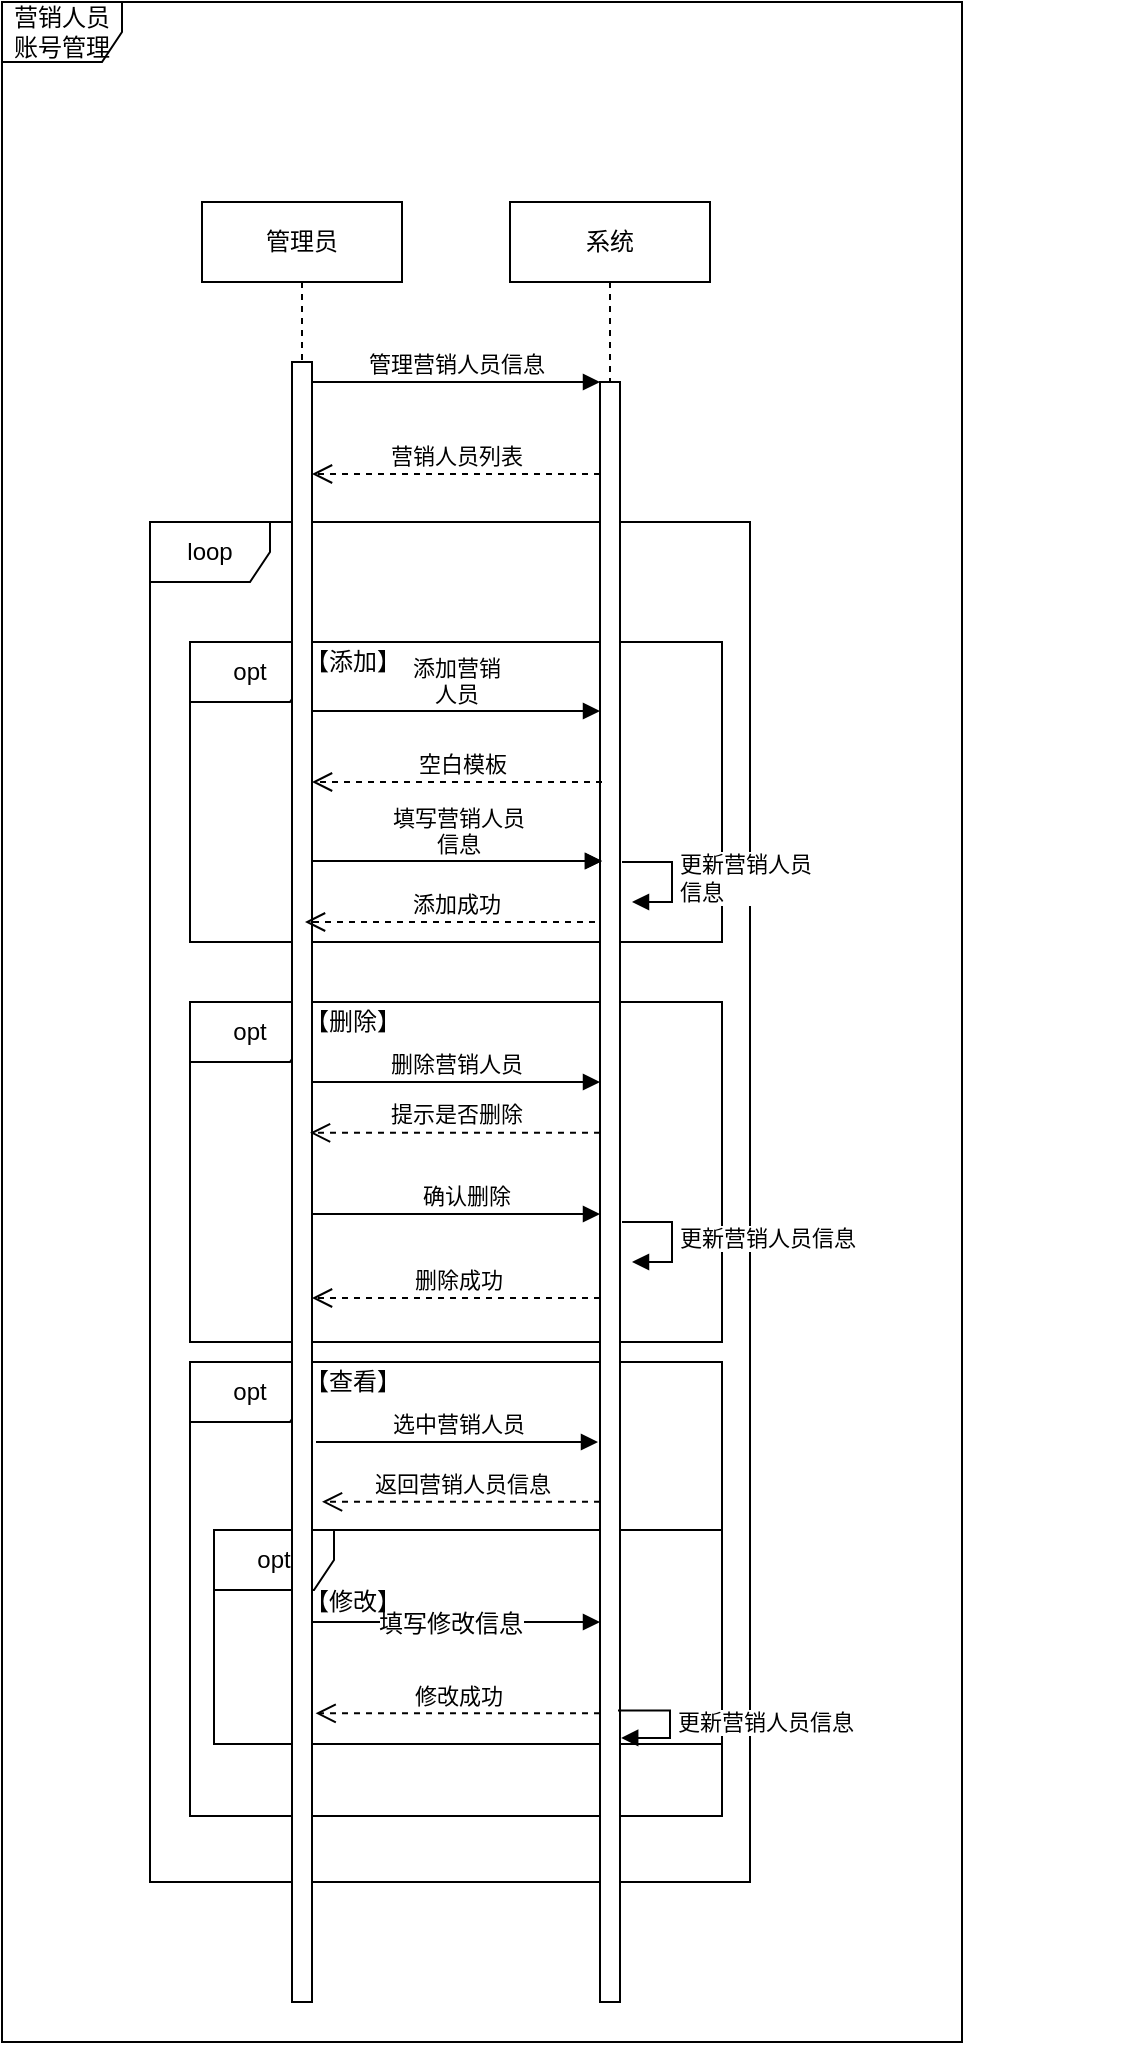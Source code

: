 <mxfile version="12.9.3" type="device"><diagram id="9nVterf7i_B-3QILQnqT" name="第 1 页"><mxGraphModel dx="768" dy="492" grid="0" gridSize="10" guides="1" tooltips="1" connect="1" arrows="1" fold="1" page="1" pageScale="1" pageWidth="827" pageHeight="1169" math="0" shadow="0"><root><mxCell id="0"/><mxCell id="1" parent="0"/><mxCell id="KFGNDfjQF7612zBtY-ja-1" value="营销人员账号管理" style="shape=umlFrame;whiteSpace=wrap;html=1;" vertex="1" parent="1"><mxGeometry x="160" y="60" width="480" height="1020" as="geometry"/></mxCell><mxCell id="KFGNDfjQF7612zBtY-ja-2" value="loop" style="shape=umlFrame;whiteSpace=wrap;html=1;" vertex="1" parent="1"><mxGeometry x="234" y="320" width="300" height="680" as="geometry"/></mxCell><mxCell id="KFGNDfjQF7612zBtY-ja-3" value="opt" style="shape=umlFrame;whiteSpace=wrap;html=1;" vertex="1" parent="1"><mxGeometry x="254" y="740" width="266" height="227" as="geometry"/></mxCell><mxCell id="KFGNDfjQF7612zBtY-ja-37" value="opt" style="shape=umlFrame;whiteSpace=wrap;html=1;" vertex="1" parent="1"><mxGeometry x="266" y="824" width="254" height="107" as="geometry"/></mxCell><mxCell id="KFGNDfjQF7612zBtY-ja-40" value="" style="html=1;verticalAlign=bottom;endArrow=block;" edge="1" parent="1" source="KFGNDfjQF7612zBtY-ja-9" target="KFGNDfjQF7612zBtY-ja-10"><mxGeometry x="-0.971" y="53" relative="1" as="geometry"><mxPoint x="350" y="889" as="sourcePoint"/><mxPoint x="459" y="930" as="targetPoint"/><Array as="points"><mxPoint x="398" y="870"/></Array><mxPoint y="1" as="offset"/></mxGeometry></mxCell><mxCell id="KFGNDfjQF7612zBtY-ja-43" value="填写修改信息" style="text;html=1;align=center;verticalAlign=middle;resizable=0;points=[];labelBackgroundColor=#ffffff;" vertex="1" connectable="0" parent="KFGNDfjQF7612zBtY-ja-40"><mxGeometry x="0.153" y="-14" relative="1" as="geometry"><mxPoint x="-14" y="-13" as="offset"/></mxGeometry></mxCell><mxCell id="KFGNDfjQF7612zBtY-ja-5" value="opt" style="shape=umlFrame;whiteSpace=wrap;html=1;" vertex="1" parent="1"><mxGeometry x="254" y="560" width="266" height="170" as="geometry"/></mxCell><mxCell id="KFGNDfjQF7612zBtY-ja-6" value="opt" style="shape=umlFrame;whiteSpace=wrap;html=1;" vertex="1" parent="1"><mxGeometry x="254" y="380" width="266" height="150" as="geometry"/></mxCell><mxCell id="KFGNDfjQF7612zBtY-ja-7" value="管理员" style="shape=umlLifeline;perimeter=lifelinePerimeter;whiteSpace=wrap;html=1;container=1;collapsible=0;recursiveResize=0;outlineConnect=0;" vertex="1" parent="1"><mxGeometry x="260" y="160" width="100" height="80" as="geometry"/></mxCell><mxCell id="KFGNDfjQF7612zBtY-ja-8" value="系统" style="shape=umlLifeline;perimeter=lifelinePerimeter;whiteSpace=wrap;html=1;container=1;collapsible=0;recursiveResize=0;outlineConnect=0;" vertex="1" parent="1"><mxGeometry x="414" y="160" width="100" height="90" as="geometry"/></mxCell><mxCell id="KFGNDfjQF7612zBtY-ja-9" value="" style="html=1;points=[];perimeter=orthogonalPerimeter;" vertex="1" parent="1"><mxGeometry x="305" y="240" width="10" height="820" as="geometry"/></mxCell><mxCell id="KFGNDfjQF7612zBtY-ja-10" value="" style="html=1;points=[];perimeter=orthogonalPerimeter;" vertex="1" parent="1"><mxGeometry x="459" y="250" width="10" height="810" as="geometry"/></mxCell><mxCell id="KFGNDfjQF7612zBtY-ja-11" value="管理营销人员信息" style="html=1;verticalAlign=bottom;endArrow=block;entryX=0;entryY=0;" edge="1" parent="1" source="KFGNDfjQF7612zBtY-ja-9" target="KFGNDfjQF7612zBtY-ja-10"><mxGeometry relative="1" as="geometry"><mxPoint x="390" y="250" as="sourcePoint"/></mxGeometry></mxCell><mxCell id="KFGNDfjQF7612zBtY-ja-12" value="营销人员列表" style="html=1;verticalAlign=bottom;endArrow=open;dashed=1;endSize=8;" edge="1" parent="1" source="KFGNDfjQF7612zBtY-ja-10" target="KFGNDfjQF7612zBtY-ja-9"><mxGeometry relative="1" as="geometry"><mxPoint x="314" y="330" as="targetPoint"/><Array as="points"><mxPoint x="390" y="296"/></Array></mxGeometry></mxCell><mxCell id="KFGNDfjQF7612zBtY-ja-13" value="添加营销&lt;br&gt;人员" style="html=1;verticalAlign=bottom;endArrow=block;" edge="1" parent="1" target="KFGNDfjQF7612zBtY-ja-10"><mxGeometry width="80" relative="1" as="geometry"><mxPoint x="315" y="414.5" as="sourcePoint"/><mxPoint x="395" y="414.5" as="targetPoint"/><Array as="points"/></mxGeometry></mxCell><mxCell id="KFGNDfjQF7612zBtY-ja-14" value="更新&lt;span style=&quot;text-align: center&quot;&gt;营销人员&lt;/span&gt;&lt;br&gt;信息" style="edgeStyle=orthogonalEdgeStyle;html=1;align=left;spacingLeft=2;endArrow=block;rounded=0;entryX=1;entryY=0;" edge="1" parent="1"><mxGeometry relative="1" as="geometry"><mxPoint x="470" y="490" as="sourcePoint"/><Array as="points"><mxPoint x="495" y="490"/></Array><mxPoint x="475" y="510" as="targetPoint"/></mxGeometry></mxCell><mxCell id="KFGNDfjQF7612zBtY-ja-15" value="空白模板" style="html=1;verticalAlign=bottom;endArrow=open;dashed=1;endSize=8;" edge="1" parent="1" target="KFGNDfjQF7612zBtY-ja-9"><mxGeometry x="-0.037" relative="1" as="geometry"><mxPoint x="460" y="450" as="sourcePoint"/><mxPoint x="380" y="450" as="targetPoint"/><Array as="points"><mxPoint x="380" y="450"/></Array><mxPoint as="offset"/></mxGeometry></mxCell><mxCell id="KFGNDfjQF7612zBtY-ja-16" value="【删除】" style="text;html=1;resizable=0;autosize=1;align=center;verticalAlign=middle;points=[];fillColor=none;strokeColor=none;rounded=0;" vertex="1" parent="1"><mxGeometry x="305" y="560" width="60" height="20" as="geometry"/></mxCell><mxCell id="KFGNDfjQF7612zBtY-ja-17" value="【添加】" style="text;html=1;resizable=0;autosize=1;align=center;verticalAlign=middle;points=[];fillColor=none;strokeColor=none;rounded=0;" vertex="1" parent="1"><mxGeometry x="305" y="380" width="60" height="20" as="geometry"/></mxCell><mxCell id="KFGNDfjQF7612zBtY-ja-18" value="填写营销人员&lt;br&gt;信息" style="html=1;verticalAlign=bottom;endArrow=block;" edge="1" parent="1"><mxGeometry width="80" relative="1" as="geometry"><mxPoint x="315" y="489.5" as="sourcePoint"/><mxPoint x="460" y="489.5" as="targetPoint"/><Array as="points"/></mxGeometry></mxCell><mxCell id="KFGNDfjQF7612zBtY-ja-19" value="添加成功" style="html=1;verticalAlign=bottom;endArrow=open;dashed=1;endSize=8;" edge="1" parent="1"><mxGeometry x="-0.037" relative="1" as="geometry"><mxPoint x="456.5" y="520" as="sourcePoint"/><mxPoint x="311.5" y="520" as="targetPoint"/><Array as="points"><mxPoint x="376.5" y="520"/></Array><mxPoint as="offset"/></mxGeometry></mxCell><mxCell id="KFGNDfjQF7612zBtY-ja-20" value="" style="html=1;verticalAlign=bottom;endArrow=block;" edge="1" parent="1"><mxGeometry width="80" relative="1" as="geometry"><mxPoint x="315" y="489.5" as="sourcePoint"/><mxPoint x="460" y="489.5" as="targetPoint"/><Array as="points"/></mxGeometry></mxCell><mxCell id="KFGNDfjQF7612zBtY-ja-21" value="&lt;span style=&quot;color: rgba(0 , 0 , 0 , 0) ; font-family: monospace ; font-size: 0px&quot;&gt;%3CmxGraphModel%3E%3Croot%3E%3CmxCell%20id%3D%220%22%2F%3E%3CmxCell%20id%3D%221%22%20parent%3D%220%22%2F%3E%3CmxCell%20id%3D%222%22%20value%3D%22%E6%B7%BB%E5%8A%A0%E5%B7%A5%E4%BD%9C%E4%BA%BA%E5%91%98%22%20style%3D%22html%3D1%3BverticalAlign%3Dbottom%3BendArrow%3Dblock%3B%22%20edge%3D%221%22%20parent%3D%221%22%3E%3CmxGeometry%20width%3D%2280%22%20relative%3D%221%22%20as%3D%22geometry%22%3E%3CmxPoint%20x%3D%22315%22%20y%3D%22414.5%22%20as%3D%22sourcePoint%22%2F%3E%3CmxPoint%20x%3D%22460%22%20y%3D%22414.5%22%20as%3D%22targetPoint%22%2F%3E%3CArray%20as%3D%22points%22%2F%3E%3C%2FmxGeometry%3E%3C%2FmxCell%3E%3CmxCell%20id%3D%223%22%20value%3D%22%E6%9B%B4%E6%96%B0%E5%B7%A5%E4%BD%9C%E4%BA%BA%E5%91%98%E4%B8%AA%E4%BA%BA%E4%BF%A1%E6%81%AF%22%20style%3D%22edgeStyle%3DorthogonalEdgeStyle%3Bhtml%3D1%3Balign%3Dleft%3BspacingLeft%3D2%3BendArrow%3Dblock%3Brounded%3D0%3BentryX%3D1%3BentryY%3D0%3B%22%20edge%3D%221%22%20parent%3D%221%22%3E%3CmxGeometry%20relative%3D%221%22%20as%3D%22geometry%22%3E%3CmxPoint%20x%3D%22470%22%20y%3D%22490%22%20as%3D%22sourcePoint%22%2F%3E%3CArray%20as%3D%22points%22%3E%3CmxPoint%20x%3D%22495%22%20y%3D%22490%22%2F%3E%3C%2FArray%3E%3CmxPoint%20x%3D%22475%22%20y%3D%22510%22%20as%3D%22targetPoint%22%2F%3E%3C%2FmxGeometry%3E%3C%2FmxCell%3E%3CmxCell%20id%3D%224%22%20value%3D%22%E7%A9%BA%E7%99%BD%E6%A8%A1%E6%9D%BF%22%20style%3D%22html%3D1%3BverticalAlign%3Dbottom%3BendArrow%3Dopen%3Bdashed%3D1%3BendSize%3D8%3B%22%20edge%3D%221%22%20parent%3D%221%22%3E%3CmxGeometry%20x%3D%22-0.037%22%20relative%3D%221%22%20as%3D%22geometry%22%3E%3CmxPoint%20x%3D%22460%22%20y%3D%22450%22%20as%3D%22sourcePoint%22%2F%3E%3CmxPoint%20x%3D%22315%22%20y%3D%22450%22%20as%3D%22targetPoint%22%2F%3E%3CArray%20as%3D%22points%22%3E%3CmxPoint%20x%3D%22380%22%20y%3D%22450%22%2F%3E%3C%2FArray%3E%3CmxPoint%20as%3D%22offset%22%2F%3E%3C%2FmxGeometry%3E%3C%2FmxCell%3E%3CmxCell%20id%3D%225%22%20value%3D%22%E6%B7%BB%E5%8A%A0%E6%88%90%E5%8A%9F%22%20style%3D%22html%3D1%3BverticalAlign%3Dbottom%3BendArrow%3Dopen%3Bdashed%3D1%3BendSize%3D8%3B%22%20edge%3D%221%22%20parent%3D%221%22%3E%3CmxGeometry%20x%3D%22-0.037%22%20relative%3D%221%22%20as%3D%22geometry%22%3E%3CmxPoint%20x%3D%22456.5%22%20y%3D%22520%22%20as%3D%22sourcePoint%22%2F%3E%3CmxPoint%20x%3D%22311.5%22%20y%3D%22520%22%20as%3D%22targetPoint%22%2F%3E%3CArray%20as%3D%22points%22%3E%3CmxPoint%20x%3D%22376.5%22%20y%3D%22520%22%2F%3E%3C%2FArray%3E%3CmxPoint%20as%3D%22offset%22%2F%3E%3C%2FmxGeometry%3E%3C%2FmxCell%3E%3CmxCell%20id%3D%226%22%20value%3D%22%E5%A1%AB%E5%86%99%E5%B7%A5%E4%BD%9C%E4%BA%BA%E5%91%98%E4%BF%A1%E6%81%AF%22%20style%3D%22html%3D1%3BverticalAlign%3Dbottom%3BendArrow%3Dblock%3B%22%20edge%3D%221%22%20parent%3D%221%22%3E%3CmxGeometry%20width%3D%2280%22%20relative%3D%221%22%20as%3D%22geometry%22%3E%3CmxPoint%20x%3D%22315%22%20y%3D%22489.5%22%20as%3D%22sourcePoint%22%2F%3E%3CmxPoint%20x%3D%22460%22%20y%3D%22489.5%22%20as%3D%22targetPoint%22%2F%3E%3CArray%20as%3D%22points%22%2F%3E%3C%2FmxGeometry%3E%3C%2FmxCell%3E%3C%2Froot%3E%3C%2FmxGraphModel%3E&lt;/span&gt;" style="text;html=1;align=center;verticalAlign=middle;resizable=0;points=[];autosize=1;" vertex="1" parent="1"><mxGeometry x="399" y="988" width="20" height="20" as="geometry"/></mxCell><mxCell id="KFGNDfjQF7612zBtY-ja-22" value="&lt;span style=&quot;color: rgba(0 , 0 , 0 , 0) ; font-family: monospace ; font-size: 0px&quot;&gt;%3CmxGraphModel%3E%3Croot%3E%3CmxCell%20id%3D%220%22%2F%3E%3CmxCell%20id%3D%221%22%20parent%3D%220%22%2F%3E%3CmxCell%20id%3D%222%22%20value%3D%22%E6%B7%BB%E5%8A%A0%E5%B7%A5%E4%BD%9C%E4%BA%BA%E5%91%98%22%20style%3D%22html%3D1%3BverticalAlign%3Dbottom%3BendArrow%3Dblock%3B%22%20edge%3D%221%22%20parent%3D%221%22%3E%3CmxGeometry%20width%3D%2280%22%20relative%3D%221%22%20as%3D%22geometry%22%3E%3CmxPoint%20x%3D%22315%22%20y%3D%22414.5%22%20as%3D%22sourcePoint%22%2F%3E%3CmxPoint%20x%3D%22460%22%20y%3D%22414.5%22%20as%3D%22targetPoint%22%2F%3E%3CArray%20as%3D%22points%22%2F%3E%3C%2FmxGeometry%3E%3C%2FmxCell%3E%3CmxCell%20id%3D%223%22%20value%3D%22%E6%9B%B4%E6%96%B0%E5%B7%A5%E4%BD%9C%E4%BA%BA%E5%91%98%E4%B8%AA%E4%BA%BA%E4%BF%A1%E6%81%AF%22%20style%3D%22edgeStyle%3DorthogonalEdgeStyle%3Bhtml%3D1%3Balign%3Dleft%3BspacingLeft%3D2%3BendArrow%3Dblock%3Brounded%3D0%3BentryX%3D1%3BentryY%3D0%3B%22%20edge%3D%221%22%20parent%3D%221%22%3E%3CmxGeometry%20relative%3D%221%22%20as%3D%22geometry%22%3E%3CmxPoint%20x%3D%22470%22%20y%3D%22490%22%20as%3D%22sourcePoint%22%2F%3E%3CArray%20as%3D%22points%22%3E%3CmxPoint%20x%3D%22495%22%20y%3D%22490%22%2F%3E%3C%2FArray%3E%3CmxPoint%20x%3D%22475%22%20y%3D%22510%22%20as%3D%22targetPoint%22%2F%3E%3C%2FmxGeometry%3E%3C%2FmxCell%3E%3CmxCell%20id%3D%224%22%20value%3D%22%E7%A9%BA%E7%99%BD%E6%A8%A1%E6%9D%BF%22%20style%3D%22html%3D1%3BverticalAlign%3Dbottom%3BendArrow%3Dopen%3Bdashed%3D1%3BendSize%3D8%3B%22%20edge%3D%221%22%20parent%3D%221%22%3E%3CmxGeometry%20x%3D%22-0.037%22%20relative%3D%221%22%20as%3D%22geometry%22%3E%3CmxPoint%20x%3D%22460%22%20y%3D%22450%22%20as%3D%22sourcePoint%22%2F%3E%3CmxPoint%20x%3D%22315%22%20y%3D%22450%22%20as%3D%22targetPoint%22%2F%3E%3CArray%20as%3D%22points%22%3E%3CmxPoint%20x%3D%22380%22%20y%3D%22450%22%2F%3E%3C%2FArray%3E%3CmxPoint%20as%3D%22offset%22%2F%3E%3C%2FmxGeometry%3E%3C%2FmxCell%3E%3CmxCell%20id%3D%225%22%20value%3D%22%E6%B7%BB%E5%8A%A0%E6%88%90%E5%8A%9F%22%20style%3D%22html%3D1%3BverticalAlign%3Dbottom%3BendArrow%3Dopen%3Bdashed%3D1%3BendSize%3D8%3B%22%20edge%3D%221%22%20parent%3D%221%22%3E%3CmxGeometry%20x%3D%22-0.037%22%20relative%3D%221%22%20as%3D%22geometry%22%3E%3CmxPoint%20x%3D%22456.5%22%20y%3D%22520%22%20as%3D%22sourcePoint%22%2F%3E%3CmxPoint%20x%3D%22311.5%22%20y%3D%22520%22%20as%3D%22targetPoint%22%2F%3E%3CArray%20as%3D%22points%22%3E%3CmxPoint%20x%3D%22376.5%22%20y%3D%22520%22%2F%3E%3C%2FArray%3E%3CmxPoint%20as%3D%22offset%22%2F%3E%3C%2FmxGeometry%3E%3C%2FmxCell%3E%3CmxCell%20id%3D%226%22%20value%3D%22%E5%A1%AB%E5%86%99%E5%B7%A5%E4%BD%9C%E4%BA%BA%E5%91%98%E4%BF%A1%E6%81%AF%22%20style%3D%22html%3D1%3BverticalAlign%3Dbottom%3BendArrow%3Dblock%3B%22%20edge%3D%221%22%20parent%3D%221%22%3E%3CmxGeometry%20width%3D%2280%22%20relative%3D%221%22%20as%3D%22geometry%22%3E%3CmxPoint%20x%3D%22315%22%20y%3D%22489.5%22%20as%3D%22sourcePoint%22%2F%3E%3CmxPoint%20x%3D%22460%22%20y%3D%22489.5%22%20as%3D%22targetPoint%22%2F%3E%3CArray%20as%3D%22points%22%2F%3E%3C%2FmxGeometry%3E%3C%2FmxCell%3E%3C%2Froot%3E%3C%2FmxGraphModel%3E&lt;/span&gt;" style="text;html=1;align=center;verticalAlign=middle;resizable=0;points=[];autosize=1;" vertex="1" parent="1"><mxGeometry x="701" y="80" width="20" height="20" as="geometry"/></mxCell><mxCell id="KFGNDfjQF7612zBtY-ja-23" value="删除营销人员" style="html=1;verticalAlign=bottom;endArrow=block;" edge="1" parent="1" target="KFGNDfjQF7612zBtY-ja-10"><mxGeometry width="80" relative="1" as="geometry"><mxPoint x="315" y="600" as="sourcePoint"/><mxPoint x="395" y="600" as="targetPoint"/></mxGeometry></mxCell><mxCell id="KFGNDfjQF7612zBtY-ja-24" value="提示是否删除" style="html=1;verticalAlign=bottom;endArrow=open;dashed=1;endSize=8;entryX=0.9;entryY=0.47;entryDx=0;entryDy=0;entryPerimeter=0;" edge="1" parent="1" source="KFGNDfjQF7612zBtY-ja-10" target="KFGNDfjQF7612zBtY-ja-9"><mxGeometry relative="1" as="geometry"><mxPoint x="440" y="640" as="sourcePoint"/><mxPoint x="360" y="640" as="targetPoint"/></mxGeometry></mxCell><mxCell id="KFGNDfjQF7612zBtY-ja-25" value="确认删除" style="html=1;verticalAlign=bottom;endArrow=block;" edge="1" parent="1" source="KFGNDfjQF7612zBtY-ja-9" target="KFGNDfjQF7612zBtY-ja-10"><mxGeometry x="0.061" width="80" relative="1" as="geometry"><mxPoint x="350" y="690" as="sourcePoint"/><mxPoint x="430" y="690" as="targetPoint"/><Array as="points"><mxPoint x="360" y="666"/><mxPoint x="390" y="666"/></Array><mxPoint as="offset"/></mxGeometry></mxCell><mxCell id="KFGNDfjQF7612zBtY-ja-26" value="更新营销人员信息" style="edgeStyle=orthogonalEdgeStyle;html=1;align=left;spacingLeft=2;endArrow=block;rounded=0;entryX=1;entryY=0;" edge="1" parent="1"><mxGeometry relative="1" as="geometry"><mxPoint x="470" y="670" as="sourcePoint"/><Array as="points"><mxPoint x="495" y="670"/></Array><mxPoint x="475" y="690" as="targetPoint"/></mxGeometry></mxCell><mxCell id="KFGNDfjQF7612zBtY-ja-27" value="删除成功" style="html=1;verticalAlign=bottom;endArrow=open;dashed=1;endSize=8;" edge="1" parent="1" source="KFGNDfjQF7612zBtY-ja-10" target="KFGNDfjQF7612zBtY-ja-9"><mxGeometry x="-0.014" relative="1" as="geometry"><mxPoint x="430" y="690" as="sourcePoint"/><mxPoint x="350" y="690" as="targetPoint"/><Array as="points"><mxPoint x="390" y="708"/></Array><mxPoint as="offset"/></mxGeometry></mxCell><mxCell id="KFGNDfjQF7612zBtY-ja-28" value="【查看】" style="text;html=1;align=center;verticalAlign=middle;resizable=0;points=[];autosize=1;" vertex="1" parent="1"><mxGeometry x="305" y="740" width="60" height="20" as="geometry"/></mxCell><mxCell id="KFGNDfjQF7612zBtY-ja-29" value="选中营销人员" style="html=1;verticalAlign=bottom;endArrow=block;" edge="1" parent="1"><mxGeometry relative="1" as="geometry"><mxPoint x="317" y="780" as="sourcePoint"/><mxPoint x="458" y="780" as="targetPoint"/><Array as="points"><mxPoint x="390" y="780"/></Array></mxGeometry></mxCell><mxCell id="KFGNDfjQF7612zBtY-ja-30" value="返回营销人员信息" style="html=1;verticalAlign=bottom;endArrow=open;dashed=1;endSize=8;entryX=1.5;entryY=0.695;entryDx=0;entryDy=0;entryPerimeter=0;" edge="1" parent="1" source="KFGNDfjQF7612zBtY-ja-10" target="KFGNDfjQF7612zBtY-ja-9"><mxGeometry relative="1" as="geometry"><mxPoint x="315" y="850" as="targetPoint"/><mxPoint x="385" y="850" as="sourcePoint"/></mxGeometry></mxCell><mxCell id="KFGNDfjQF7612zBtY-ja-31" value="【修改】" style="text;html=1;align=center;verticalAlign=middle;resizable=0;points=[];autosize=1;" vertex="1" parent="1"><mxGeometry x="305" y="850" width="60" height="20" as="geometry"/></mxCell><mxCell id="KFGNDfjQF7612zBtY-ja-41" value="更新营销人员信息" style="edgeStyle=orthogonalEdgeStyle;html=1;align=left;spacingLeft=2;endArrow=block;rounded=0;entryX=1.06;entryY=0.837;exitX=0.9;exitY=0.82;exitDx=0;exitDy=0;exitPerimeter=0;entryDx=0;entryDy=0;entryPerimeter=0;" edge="1" parent="1" source="KFGNDfjQF7612zBtY-ja-10" target="KFGNDfjQF7612zBtY-ja-10"><mxGeometry relative="1" as="geometry"><mxPoint x="469" y="930" as="sourcePoint"/><Array as="points"><mxPoint x="494" y="914"/><mxPoint x="494" y="928"/></Array><mxPoint x="474" y="950" as="targetPoint"/></mxGeometry></mxCell><mxCell id="KFGNDfjQF7612zBtY-ja-42" value="修改成功" style="html=1;verticalAlign=bottom;endArrow=open;dashed=1;endSize=8;entryX=1.18;entryY=0.824;entryDx=0;entryDy=0;entryPerimeter=0;" edge="1" parent="1" source="KFGNDfjQF7612zBtY-ja-10" target="KFGNDfjQF7612zBtY-ja-9"><mxGeometry relative="1" as="geometry"><mxPoint x="458" y="889" as="sourcePoint"/><mxPoint x="310" y="889" as="targetPoint"/></mxGeometry></mxCell></root></mxGraphModel></diagram></mxfile>